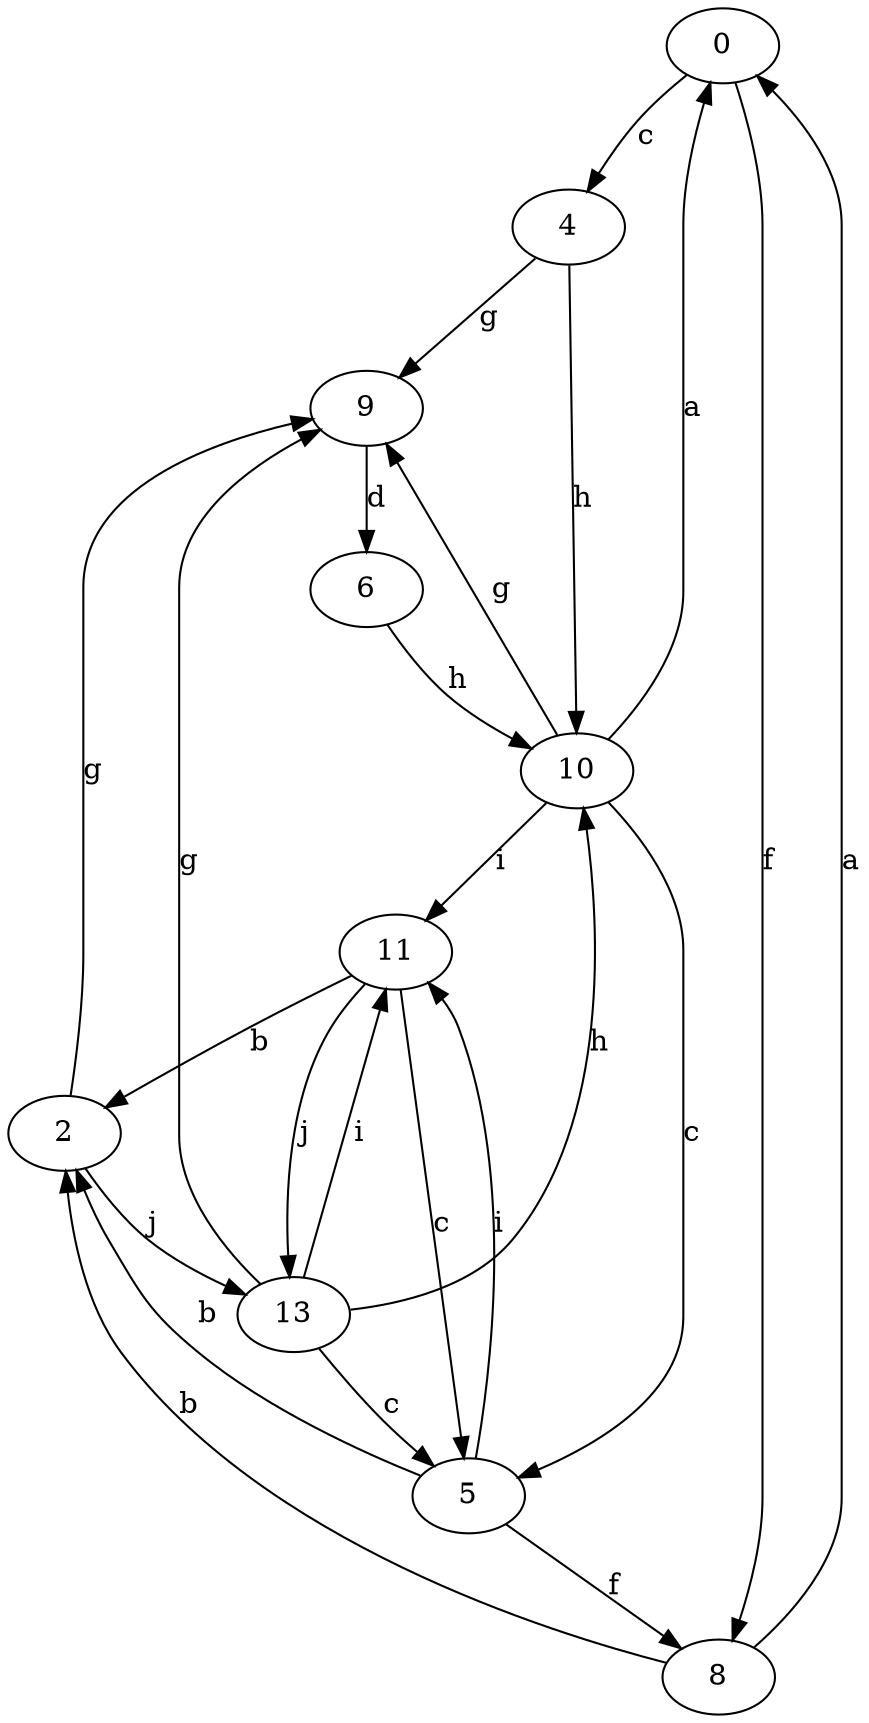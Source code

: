 strict digraph  {
0;
2;
4;
5;
6;
8;
9;
10;
11;
13;
0 -> 4  [label=c];
0 -> 8  [label=f];
2 -> 9  [label=g];
2 -> 13  [label=j];
4 -> 9  [label=g];
4 -> 10  [label=h];
5 -> 2  [label=b];
5 -> 8  [label=f];
5 -> 11  [label=i];
6 -> 10  [label=h];
8 -> 0  [label=a];
8 -> 2  [label=b];
9 -> 6  [label=d];
10 -> 0  [label=a];
10 -> 5  [label=c];
10 -> 9  [label=g];
10 -> 11  [label=i];
11 -> 2  [label=b];
11 -> 5  [label=c];
11 -> 13  [label=j];
13 -> 5  [label=c];
13 -> 9  [label=g];
13 -> 10  [label=h];
13 -> 11  [label=i];
}

